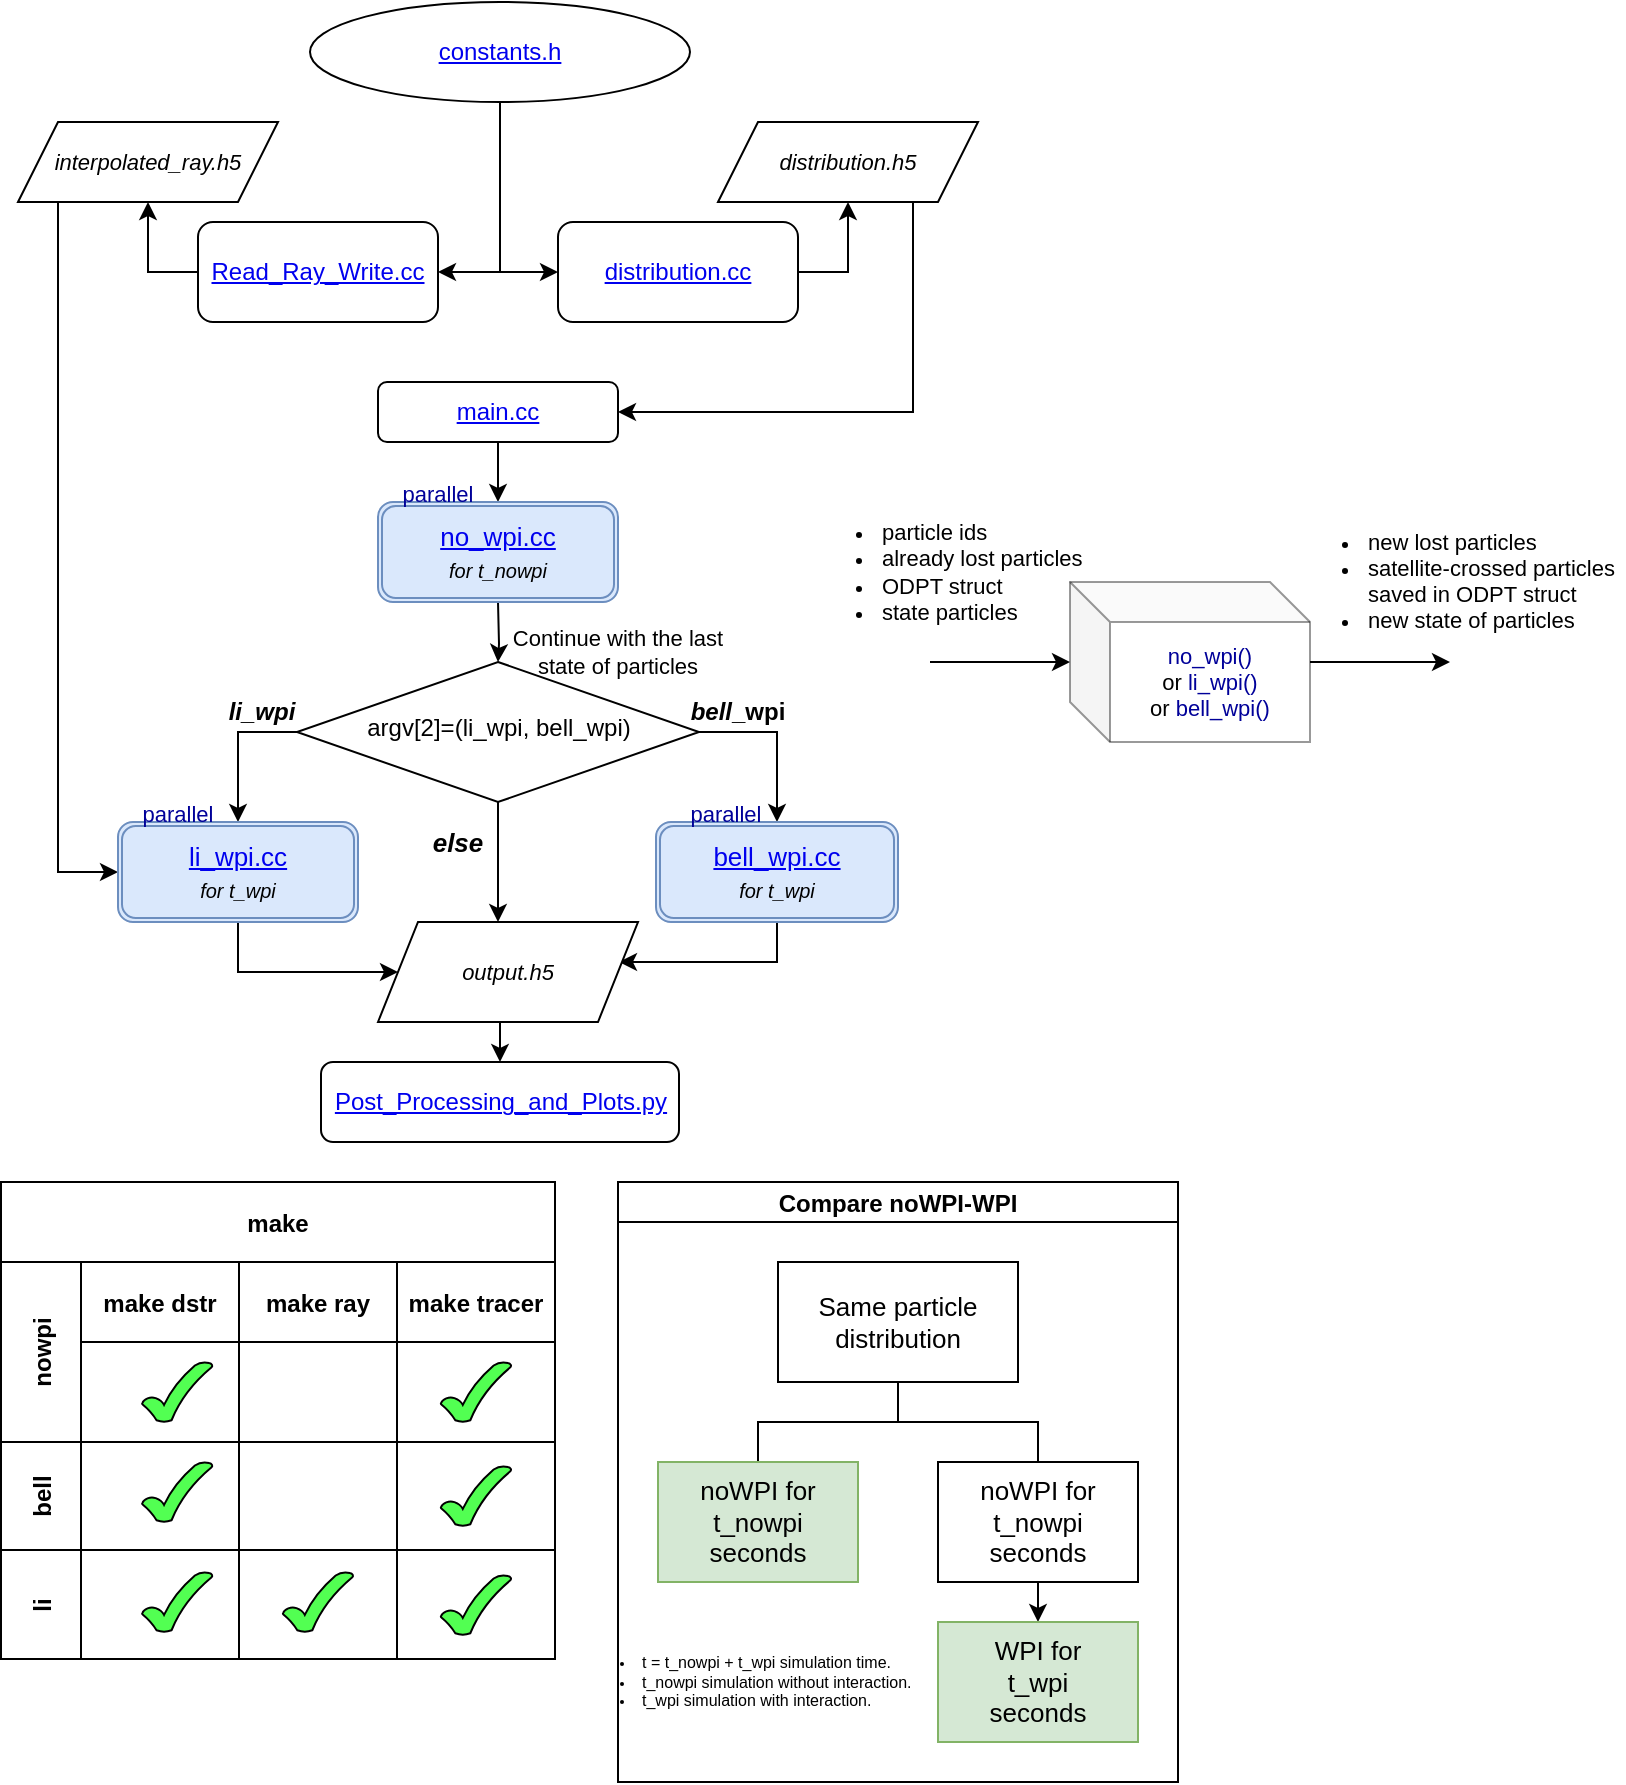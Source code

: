 <mxfile version="16.5.6" type="github"><diagram id="C5RBs43oDa-KdzZeNtuy" name="Page-1"><mxGraphModel dx="868" dy="426" grid="1" gridSize="10" guides="1" tooltips="1" connect="1" arrows="1" fold="1" page="1" pageScale="1" pageWidth="827" pageHeight="1169" math="0" shadow="0"><root><mxCell id="WIyWlLk6GJQsqaUBKTNV-0"/><mxCell id="WIyWlLk6GJQsqaUBKTNV-1" parent="WIyWlLk6GJQsqaUBKTNV-0"/><mxCell id="YKpsX4Ho8cr_-5MnQuur-56" style="edgeStyle=orthogonalEdgeStyle;rounded=0;orthogonalLoop=1;jettySize=auto;html=1;exitX=0;exitY=0.5;exitDx=0;exitDy=0;entryX=0.5;entryY=1;entryDx=0;entryDy=0;fontSize=11;" parent="WIyWlLk6GJQsqaUBKTNV-1" source="WIyWlLk6GJQsqaUBKTNV-3" target="YKpsX4Ho8cr_-5MnQuur-53" edge="1"><mxGeometry relative="1" as="geometry"/></mxCell><mxCell id="WIyWlLk6GJQsqaUBKTNV-3" value="&lt;a href=&quot;https://github.com/Vasichar11/Particle-Tracing-Earth/blob/main/Telescope/src/interpolation/Read_Ray_Write.cc&quot;&gt;Read_Ray_Write.cc&lt;/a&gt;" style="rounded=1;whiteSpace=wrap;html=1;fontSize=12;glass=0;strokeWidth=1;shadow=0;" parent="WIyWlLk6GJQsqaUBKTNV-1" vertex="1"><mxGeometry x="120" y="160" width="120" height="50" as="geometry"/></mxCell><mxCell id="YKpsX4Ho8cr_-5MnQuur-57" style="edgeStyle=orthogonalEdgeStyle;rounded=0;orthogonalLoop=1;jettySize=auto;html=1;exitX=1;exitY=0.5;exitDx=0;exitDy=0;entryX=0.5;entryY=1;entryDx=0;entryDy=0;fontSize=11;" parent="WIyWlLk6GJQsqaUBKTNV-1" source="WIyWlLk6GJQsqaUBKTNV-7" target="YKpsX4Ho8cr_-5MnQuur-55" edge="1"><mxGeometry relative="1" as="geometry"/></mxCell><mxCell id="WIyWlLk6GJQsqaUBKTNV-7" value="&lt;a href=&quot;https://github.com/Vasichar11/Particle-Tracing-Earth/blob/main/Telescope/src/distribution/distribution.cc&quot;&gt;distribution.cc&lt;/a&gt;" style="rounded=1;whiteSpace=wrap;html=1;fontSize=12;glass=0;strokeWidth=1;shadow=0;" parent="WIyWlLk6GJQsqaUBKTNV-1" vertex="1"><mxGeometry x="300" y="160" width="120" height="50" as="geometry"/></mxCell><mxCell id="YKpsX4Ho8cr_-5MnQuur-24" style="edgeStyle=orthogonalEdgeStyle;rounded=0;orthogonalLoop=1;jettySize=auto;html=1;exitX=0.5;exitY=1;exitDx=0;exitDy=0;entryX=0.5;entryY=0;entryDx=0;entryDy=0;" parent="WIyWlLk6GJQsqaUBKTNV-1" source="WIyWlLk6GJQsqaUBKTNV-11" edge="1"><mxGeometry relative="1" as="geometry"><mxPoint x="270" y="300" as="targetPoint"/></mxGeometry></mxCell><mxCell id="WIyWlLk6GJQsqaUBKTNV-11" value="&lt;a href=&quot;https://github.com/Vasichar11/Particle-Tracing-Earth/blob/main/Telescope/src/tracer/main.cc&quot;&gt;main.cc&lt;/a&gt;" style="rounded=1;whiteSpace=wrap;html=1;fontSize=12;glass=0;strokeWidth=1;shadow=0;" parent="WIyWlLk6GJQsqaUBKTNV-1" vertex="1"><mxGeometry x="210" y="240" width="120" height="30" as="geometry"/></mxCell><mxCell id="YKpsX4Ho8cr_-5MnQuur-46" style="edgeStyle=orthogonalEdgeStyle;rounded=0;orthogonalLoop=1;jettySize=auto;html=1;exitX=0.5;exitY=1;exitDx=0;exitDy=0;fontSize=12;" parent="WIyWlLk6GJQsqaUBKTNV-1" target="YKpsX4Ho8cr_-5MnQuur-4" edge="1"><mxGeometry relative="1" as="geometry"><mxPoint x="270" y="350" as="sourcePoint"/></mxGeometry></mxCell><mxCell id="j9RpM40QB2oZLk69nVbn-1" style="edgeStyle=orthogonalEdgeStyle;rounded=0;orthogonalLoop=1;jettySize=auto;html=1;exitX=0.5;exitY=1;exitDx=0;exitDy=0;fontSize=10;" parent="WIyWlLk6GJQsqaUBKTNV-1" source="YKpsX4Ho8cr_-5MnQuur-4" edge="1"><mxGeometry relative="1" as="geometry"><mxPoint x="270" y="510" as="targetPoint"/></mxGeometry></mxCell><mxCell id="j9RpM40QB2oZLk69nVbn-7" style="edgeStyle=orthogonalEdgeStyle;rounded=0;orthogonalLoop=1;jettySize=auto;html=1;exitX=1;exitY=0.5;exitDx=0;exitDy=0;entryX=0.5;entryY=0;entryDx=0;entryDy=0;fontSize=13;" parent="WIyWlLk6GJQsqaUBKTNV-1" source="YKpsX4Ho8cr_-5MnQuur-4" target="j9RpM40QB2oZLk69nVbn-3" edge="1"><mxGeometry relative="1" as="geometry"/></mxCell><mxCell id="j9RpM40QB2oZLk69nVbn-10" style="edgeStyle=orthogonalEdgeStyle;rounded=0;orthogonalLoop=1;jettySize=auto;html=1;exitX=0;exitY=0.5;exitDx=0;exitDy=0;entryX=0.5;entryY=0;entryDx=0;entryDy=0;fontSize=13;" parent="WIyWlLk6GJQsqaUBKTNV-1" source="YKpsX4Ho8cr_-5MnQuur-4" target="j9RpM40QB2oZLk69nVbn-8" edge="1"><mxGeometry relative="1" as="geometry"/></mxCell><mxCell id="YKpsX4Ho8cr_-5MnQuur-4" value="&lt;div&gt;argv[2]=(li_wpi, bell_wpi)&lt;br&gt;&lt;/div&gt;" style="rhombus;whiteSpace=wrap;html=1;shadow=0;fontFamily=Helvetica;fontSize=12;align=center;strokeWidth=1;spacing=6;spacingTop=-4;" parent="WIyWlLk6GJQsqaUBKTNV-1" vertex="1"><mxGeometry x="169.5" y="380" width="201" height="70" as="geometry"/></mxCell><mxCell id="YKpsX4Ho8cr_-5MnQuur-33" style="edgeStyle=orthogonalEdgeStyle;rounded=0;orthogonalLoop=1;jettySize=auto;html=1;exitX=0.5;exitY=1;exitDx=0;exitDy=0;entryX=0.5;entryY=0;entryDx=0;entryDy=0;" parent="WIyWlLk6GJQsqaUBKTNV-1" target="YKpsX4Ho8cr_-5MnQuur-29" edge="1"><mxGeometry relative="1" as="geometry"><mxPoint x="270" y="550" as="sourcePoint"/></mxGeometry></mxCell><mxCell id="YKpsX4Ho8cr_-5MnQuur-29" value="&lt;a href=&quot;https://github.com/Vasichar11/Particle-Tracing-Earth/blob/main/Telescope/Post_processing_and_Plots.py&quot;&gt;Post_Processing_and_Plots.py&lt;/a&gt;" style="rounded=1;whiteSpace=wrap;html=1;fontSize=12;glass=0;strokeWidth=1;shadow=0;" parent="WIyWlLk6GJQsqaUBKTNV-1" vertex="1"><mxGeometry x="181.5" y="580" width="179" height="40" as="geometry"/></mxCell><mxCell id="YKpsX4Ho8cr_-5MnQuur-38" value="&lt;b&gt;&lt;i&gt;bell&lt;/i&gt;_wpi&lt;/b&gt;" style="text;html=1;strokeColor=none;fillColor=none;align=center;verticalAlign=middle;whiteSpace=wrap;rounded=0;fontSize=12;" parent="WIyWlLk6GJQsqaUBKTNV-1" vertex="1"><mxGeometry x="360" y="390" width="60" height="30" as="geometry"/></mxCell><mxCell id="YKpsX4Ho8cr_-5MnQuur-39" value="&lt;i&gt;&lt;b&gt;li_wpi&lt;/b&gt;&lt;/i&gt;" style="text;html=1;strokeColor=none;fillColor=none;align=center;verticalAlign=middle;whiteSpace=wrap;rounded=0;fontSize=12;" parent="WIyWlLk6GJQsqaUBKTNV-1" vertex="1"><mxGeometry x="121.5" y="390" width="60" height="30" as="geometry"/></mxCell><mxCell id="YKpsX4Ho8cr_-5MnQuur-51" style="edgeStyle=orthogonalEdgeStyle;rounded=0;orthogonalLoop=1;jettySize=auto;html=1;exitX=0.5;exitY=1;exitDx=0;exitDy=0;entryX=0;entryY=0.5;entryDx=0;entryDy=0;fontSize=12;" parent="WIyWlLk6GJQsqaUBKTNV-1" source="YKpsX4Ho8cr_-5MnQuur-50" target="WIyWlLk6GJQsqaUBKTNV-7" edge="1"><mxGeometry relative="1" as="geometry"/></mxCell><mxCell id="j9RpM40QB2oZLk69nVbn-14" style="edgeStyle=orthogonalEdgeStyle;rounded=0;orthogonalLoop=1;jettySize=auto;html=1;exitX=0.5;exitY=1;exitDx=0;exitDy=0;entryX=1;entryY=0.5;entryDx=0;entryDy=0;fontSize=11;fontColor=#000099;" parent="WIyWlLk6GJQsqaUBKTNV-1" source="YKpsX4Ho8cr_-5MnQuur-50" target="WIyWlLk6GJQsqaUBKTNV-3" edge="1"><mxGeometry relative="1" as="geometry"/></mxCell><mxCell id="YKpsX4Ho8cr_-5MnQuur-50" value="&lt;a href=&quot;https://github.com/Vasichar11/Particle-Tracing-Earth/blob/main/Telescope/src/headers/constants.h&quot;&gt;constants.h&lt;/a&gt;" style="ellipse;whiteSpace=wrap;html=1;fontSize=12;" parent="WIyWlLk6GJQsqaUBKTNV-1" vertex="1"><mxGeometry x="176" y="50" width="190" height="50" as="geometry"/></mxCell><mxCell id="YKpsX4Ho8cr_-5MnQuur-65" style="edgeStyle=orthogonalEdgeStyle;rounded=0;orthogonalLoop=1;jettySize=auto;html=1;exitX=0.25;exitY=1;exitDx=0;exitDy=0;entryX=0;entryY=0.5;entryDx=0;entryDy=0;fontSize=11;" parent="WIyWlLk6GJQsqaUBKTNV-1" source="YKpsX4Ho8cr_-5MnQuur-53" target="j9RpM40QB2oZLk69nVbn-8" edge="1"><mxGeometry relative="1" as="geometry"><Array as="points"><mxPoint x="50" y="150"/><mxPoint x="50" y="485"/></Array><mxPoint x="70" y="460" as="targetPoint"/></mxGeometry></mxCell><mxCell id="YKpsX4Ho8cr_-5MnQuur-53" value="&lt;div style=&quot;font-size: 11px&quot;&gt;&lt;font style=&quot;font-size: 11px&quot;&gt;&lt;i&gt;interpolated_ray.h5 &lt;br&gt;&lt;/i&gt;&lt;/font&gt;&lt;/div&gt;" style="shape=parallelogram;perimeter=parallelogramPerimeter;whiteSpace=wrap;html=1;fixedSize=1;fontSize=12;" parent="WIyWlLk6GJQsqaUBKTNV-1" vertex="1"><mxGeometry x="30" y="110" width="130" height="40" as="geometry"/></mxCell><mxCell id="YKpsX4Ho8cr_-5MnQuur-58" style="edgeStyle=orthogonalEdgeStyle;rounded=0;orthogonalLoop=1;jettySize=auto;html=1;exitX=0.75;exitY=1;exitDx=0;exitDy=0;entryX=1;entryY=0.5;entryDx=0;entryDy=0;fontSize=11;" parent="WIyWlLk6GJQsqaUBKTNV-1" source="YKpsX4Ho8cr_-5MnQuur-55" target="WIyWlLk6GJQsqaUBKTNV-11" edge="1"><mxGeometry relative="1" as="geometry"/></mxCell><mxCell id="YKpsX4Ho8cr_-5MnQuur-55" value="&lt;div style=&quot;font-size: 11px&quot;&gt;&lt;font style=&quot;font-size: 11px&quot;&gt;&lt;i&gt;&lt;font style=&quot;font-size: 11px&quot;&gt;distribution.h5&lt;br&gt;&lt;/font&gt;&lt;/i&gt;&lt;/font&gt;&lt;/div&gt;" style="shape=parallelogram;perimeter=parallelogramPerimeter;whiteSpace=wrap;html=1;fixedSize=1;fontSize=12;" parent="WIyWlLk6GJQsqaUBKTNV-1" vertex="1"><mxGeometry x="380" y="110" width="130" height="40" as="geometry"/></mxCell><mxCell id="YKpsX4Ho8cr_-5MnQuur-64" value="Continue with the last state of particles" style="text;html=1;strokeColor=none;fillColor=none;align=center;verticalAlign=middle;whiteSpace=wrap;rounded=0;fontSize=11;" parent="WIyWlLk6GJQsqaUBKTNV-1" vertex="1"><mxGeometry x="270" y="360" width="120" height="30" as="geometry"/></mxCell><mxCell id="-YGpuqABr9hIoaa6Peu--0" value="make" style="shape=table;childLayout=tableLayout;startSize=40;collapsible=0;recursiveResize=0;expand=0;fontStyle=1;" parent="WIyWlLk6GJQsqaUBKTNV-1" vertex="1"><mxGeometry x="21.5" y="640" width="277" height="238.5" as="geometry"/></mxCell><mxCell id="-YGpuqABr9hIoaa6Peu--1" value="nowpi" style="shape=tableRow;horizontal=0;startSize=40;swimlaneHead=0;swimlaneBody=0;top=0;left=0;bottom=0;right=0;dropTarget=0;fillColor=none;collapsible=0;recursiveResize=0;expand=0;fontStyle=1;" parent="-YGpuqABr9hIoaa6Peu--0" vertex="1"><mxGeometry y="40" width="277" height="90" as="geometry"/></mxCell><mxCell id="-YGpuqABr9hIoaa6Peu--2" value="make dstr" style="swimlane;swimlaneHead=0;swimlaneBody=0;fontStyle=0;connectable=0;fillColor=none;startSize=40;collapsible=0;recursiveResize=0;expand=0;fontStyle=1;" parent="-YGpuqABr9hIoaa6Peu--1" vertex="1"><mxGeometry x="40" width="79" height="90" as="geometry"><mxRectangle width="79" height="90" as="alternateBounds"/></mxGeometry></mxCell><mxCell id="-YGpuqABr9hIoaa6Peu--19" value="" style="verticalLabelPosition=bottom;verticalAlign=top;html=1;shape=mxgraph.basic.tick;fillColor=#52FF52;" parent="-YGpuqABr9hIoaa6Peu--2" vertex="1"><mxGeometry x="30.53" y="50" width="35.19" height="30" as="geometry"/></mxCell><mxCell id="-YGpuqABr9hIoaa6Peu--3" value="make ray" style="swimlane;swimlaneHead=0;swimlaneBody=0;fontStyle=0;connectable=0;fillColor=none;startSize=40;collapsible=0;recursiveResize=0;expand=0;fontStyle=1;" parent="-YGpuqABr9hIoaa6Peu--1" vertex="1"><mxGeometry x="119" width="79" height="90" as="geometry"><mxRectangle width="79" height="90" as="alternateBounds"/></mxGeometry></mxCell><mxCell id="-YGpuqABr9hIoaa6Peu--4" value="make tracer" style="swimlane;swimlaneHead=0;swimlaneBody=0;fontStyle=0;connectable=0;fillColor=none;startSize=40;collapsible=0;recursiveResize=0;expand=0;fontStyle=1;" parent="-YGpuqABr9hIoaa6Peu--1" vertex="1"><mxGeometry x="198" width="79" height="90" as="geometry"><mxRectangle width="79" height="90" as="alternateBounds"/></mxGeometry></mxCell><mxCell id="-YGpuqABr9hIoaa6Peu--24" value="" style="verticalLabelPosition=bottom;verticalAlign=top;html=1;shape=mxgraph.basic.tick;fillColor=#52FF52;" parent="-YGpuqABr9hIoaa6Peu--4" vertex="1"><mxGeometry x="21.91" y="50" width="35.19" height="30" as="geometry"/></mxCell><mxCell id="-YGpuqABr9hIoaa6Peu--5" value="bell" style="shape=tableRow;horizontal=0;startSize=40;swimlaneHead=0;swimlaneBody=0;top=0;left=0;bottom=0;right=0;dropTarget=0;fillColor=none;collapsible=0;recursiveResize=0;expand=0;fontStyle=1;" parent="-YGpuqABr9hIoaa6Peu--0" vertex="1"><mxGeometry y="130" width="277" height="54" as="geometry"/></mxCell><mxCell id="-YGpuqABr9hIoaa6Peu--6" value="" style="swimlane;swimlaneHead=0;swimlaneBody=0;fontStyle=0;connectable=0;fillColor=none;startSize=0;collapsible=0;recursiveResize=0;expand=0;fontStyle=1;" parent="-YGpuqABr9hIoaa6Peu--5" vertex="1"><mxGeometry x="40" width="79" height="54" as="geometry"><mxRectangle width="79" height="54" as="alternateBounds"/></mxGeometry></mxCell><mxCell id="-YGpuqABr9hIoaa6Peu--21" value="" style="verticalLabelPosition=bottom;verticalAlign=top;html=1;shape=mxgraph.basic.tick;fillColor=#52FF52;" parent="-YGpuqABr9hIoaa6Peu--6" vertex="1"><mxGeometry x="30.53" y="10" width="35.19" height="30" as="geometry"/></mxCell><mxCell id="-YGpuqABr9hIoaa6Peu--7" value="" style="swimlane;swimlaneHead=0;swimlaneBody=0;fontStyle=0;connectable=0;fillColor=none;startSize=0;collapsible=0;recursiveResize=0;expand=0;fontStyle=1;" parent="-YGpuqABr9hIoaa6Peu--5" vertex="1"><mxGeometry x="119" width="79" height="54" as="geometry"><mxRectangle width="79" height="54" as="alternateBounds"/></mxGeometry></mxCell><mxCell id="-YGpuqABr9hIoaa6Peu--8" value="" style="swimlane;swimlaneHead=0;swimlaneBody=0;fontStyle=0;connectable=0;fillColor=none;startSize=0;collapsible=0;recursiveResize=0;expand=0;fontStyle=1;" parent="-YGpuqABr9hIoaa6Peu--5" vertex="1"><mxGeometry x="198" width="79" height="54" as="geometry"><mxRectangle width="79" height="54" as="alternateBounds"/></mxGeometry></mxCell><mxCell id="-YGpuqABr9hIoaa6Peu--23" value="" style="verticalLabelPosition=bottom;verticalAlign=top;html=1;shape=mxgraph.basic.tick;fillColor=#52FF52;" parent="-YGpuqABr9hIoaa6Peu--8" vertex="1"><mxGeometry x="21.91" y="12" width="35.19" height="30" as="geometry"/></mxCell><mxCell id="-YGpuqABr9hIoaa6Peu--9" value="li" style="shape=tableRow;horizontal=0;startSize=40;swimlaneHead=0;swimlaneBody=0;top=0;left=0;bottom=0;right=0;dropTarget=0;fillColor=none;collapsible=0;recursiveResize=0;expand=0;fontStyle=1;" parent="-YGpuqABr9hIoaa6Peu--0" vertex="1"><mxGeometry y="184" width="277" height="55" as="geometry"/></mxCell><mxCell id="-YGpuqABr9hIoaa6Peu--10" value="" style="swimlane;swimlaneHead=0;swimlaneBody=0;fontStyle=0;connectable=0;fillColor=none;startSize=0;collapsible=0;recursiveResize=0;expand=0;fontStyle=1;" parent="-YGpuqABr9hIoaa6Peu--9" vertex="1"><mxGeometry x="40" width="79" height="55" as="geometry"><mxRectangle width="79" height="55" as="alternateBounds"/></mxGeometry></mxCell><mxCell id="-YGpuqABr9hIoaa6Peu--20" value="" style="verticalLabelPosition=bottom;verticalAlign=top;html=1;shape=mxgraph.basic.tick;fillColor=#52FF52;" parent="-YGpuqABr9hIoaa6Peu--10" vertex="1"><mxGeometry x="30.53" y="11" width="35.19" height="30" as="geometry"/></mxCell><mxCell id="-YGpuqABr9hIoaa6Peu--11" value="" style="swimlane;swimlaneHead=0;swimlaneBody=0;fontStyle=0;connectable=0;fillColor=none;startSize=0;collapsible=0;recursiveResize=0;expand=0;fontStyle=1;" parent="-YGpuqABr9hIoaa6Peu--9" vertex="1"><mxGeometry x="119" width="79" height="55" as="geometry"><mxRectangle width="79" height="55" as="alternateBounds"/></mxGeometry></mxCell><mxCell id="-YGpuqABr9hIoaa6Peu--25" value="" style="verticalLabelPosition=bottom;verticalAlign=top;html=1;shape=mxgraph.basic.tick;fillColor=#52FF52;" parent="-YGpuqABr9hIoaa6Peu--11" vertex="1"><mxGeometry x="21.91" y="11" width="35.19" height="30" as="geometry"/></mxCell><mxCell id="-YGpuqABr9hIoaa6Peu--12" value="" style="swimlane;swimlaneHead=0;swimlaneBody=0;fontStyle=0;connectable=0;fillColor=none;startSize=0;collapsible=0;recursiveResize=0;expand=0;fontStyle=1;" parent="-YGpuqABr9hIoaa6Peu--9" vertex="1"><mxGeometry x="198" width="79" height="55" as="geometry"><mxRectangle width="79" height="55" as="alternateBounds"/></mxGeometry></mxCell><mxCell id="-YGpuqABr9hIoaa6Peu--22" value="" style="verticalLabelPosition=bottom;verticalAlign=top;html=1;shape=mxgraph.basic.tick;fillColor=#52FF52;" parent="-YGpuqABr9hIoaa6Peu--12" vertex="1"><mxGeometry x="21.91" y="12.5" width="35.19" height="30" as="geometry"/></mxCell><mxCell id="-YGpuqABr9hIoaa6Peu--100" value="&lt;ul&gt;&lt;li&gt;&lt;br&gt;&lt;/li&gt;&lt;/ul&gt;" style="text;strokeColor=none;fillColor=none;html=1;whiteSpace=wrap;verticalAlign=middle;overflow=hidden;" parent="WIyWlLk6GJQsqaUBKTNV-1" vertex="1"><mxGeometry x="436" y="655" width="100" height="80" as="geometry"/></mxCell><mxCell id="-YGpuqABr9hIoaa6Peu--101" value="Compare noWPI-WPI" style="swimlane;startSize=20;horizontal=1;containerType=tree;newEdgeStyle={&quot;edgeStyle&quot;:&quot;elbowEdgeStyle&quot;,&quot;startArrow&quot;:&quot;none&quot;,&quot;endArrow&quot;:&quot;none&quot;};fillColor=#FFFFFF;" parent="WIyWlLk6GJQsqaUBKTNV-1" vertex="1"><mxGeometry x="330" y="640" width="280" height="300" as="geometry"/></mxCell><mxCell id="-YGpuqABr9hIoaa6Peu--102" value="" style="edgeStyle=elbowEdgeStyle;elbow=vertical;startArrow=none;endArrow=none;rounded=0;" parent="-YGpuqABr9hIoaa6Peu--101" source="-YGpuqABr9hIoaa6Peu--104" target="-YGpuqABr9hIoaa6Peu--105" edge="1"><mxGeometry relative="1" as="geometry"/></mxCell><mxCell id="-YGpuqABr9hIoaa6Peu--103" value="" style="edgeStyle=elbowEdgeStyle;elbow=vertical;startArrow=none;endArrow=none;rounded=0;" parent="-YGpuqABr9hIoaa6Peu--101" source="-YGpuqABr9hIoaa6Peu--104" target="-YGpuqABr9hIoaa6Peu--106" edge="1"><mxGeometry relative="1" as="geometry"/></mxCell><UserObject label="&lt;font style=&quot;font-size: 13px&quot;&gt;Same particle distribution&lt;/font&gt;" treeRoot="1" id="-YGpuqABr9hIoaa6Peu--104"><mxCell style="whiteSpace=wrap;html=1;align=center;treeFolding=1;treeMoving=1;newEdgeStyle={&quot;edgeStyle&quot;:&quot;elbowEdgeStyle&quot;,&quot;startArrow&quot;:&quot;none&quot;,&quot;endArrow&quot;:&quot;none&quot;};fillColor=#FFFFFF;" parent="-YGpuqABr9hIoaa6Peu--101" vertex="1"><mxGeometry x="80" y="40" width="120" height="60" as="geometry"/></mxCell></UserObject><mxCell id="-YGpuqABr9hIoaa6Peu--105" value="&lt;div style=&quot;font-size: 13px&quot;&gt;&lt;font style=&quot;font-size: 13px&quot;&gt;noWPI for &lt;br&gt;&lt;/font&gt;&lt;/div&gt;&lt;div style=&quot;font-size: 13px&quot;&gt;&lt;font style=&quot;font-size: 13px&quot;&gt;t_nowpi &lt;br&gt;&lt;/font&gt;&lt;/div&gt;&lt;div style=&quot;font-size: 13px&quot;&gt;&lt;font style=&quot;font-size: 13px&quot;&gt;seconds&lt;br&gt;&lt;/font&gt;&lt;/div&gt;" style="whiteSpace=wrap;html=1;align=center;verticalAlign=middle;treeFolding=1;treeMoving=1;newEdgeStyle={&quot;edgeStyle&quot;:&quot;elbowEdgeStyle&quot;,&quot;startArrow&quot;:&quot;none&quot;,&quot;endArrow&quot;:&quot;none&quot;};fillColor=#d5e8d4;strokeColor=#82b366;" parent="-YGpuqABr9hIoaa6Peu--101" vertex="1"><mxGeometry x="20" y="140" width="100" height="60" as="geometry"/></mxCell><mxCell id="-YGpuqABr9hIoaa6Peu--108" style="edgeStyle=orthogonalEdgeStyle;rounded=0;orthogonalLoop=1;jettySize=auto;html=1;exitX=0.5;exitY=1;exitDx=0;exitDy=0;entryX=0.5;entryY=0;entryDx=0;entryDy=0;fontSize=13;" parent="-YGpuqABr9hIoaa6Peu--101" source="-YGpuqABr9hIoaa6Peu--106" target="-YGpuqABr9hIoaa6Peu--107" edge="1"><mxGeometry relative="1" as="geometry"/></mxCell><mxCell id="-YGpuqABr9hIoaa6Peu--106" value="&lt;div style=&quot;font-size: 13px&quot;&gt;&lt;font style=&quot;font-size: 13px&quot;&gt;noWPI for &lt;br&gt;&lt;/font&gt;&lt;/div&gt;&lt;div style=&quot;font-size: 13px&quot;&gt;&lt;font style=&quot;font-size: 13px&quot;&gt;t_nowpi &lt;br&gt;&lt;/font&gt;&lt;/div&gt;&lt;div style=&quot;font-size: 13px&quot;&gt;&lt;font style=&quot;font-size: 13px&quot;&gt;seconds&lt;/font&gt;&lt;/div&gt;" style="whiteSpace=wrap;html=1;align=center;verticalAlign=middle;treeFolding=1;treeMoving=1;newEdgeStyle={&quot;edgeStyle&quot;:&quot;elbowEdgeStyle&quot;,&quot;startArrow&quot;:&quot;none&quot;,&quot;endArrow&quot;:&quot;none&quot;};fillColor=#FFFFFF;" parent="-YGpuqABr9hIoaa6Peu--101" vertex="1"><mxGeometry x="160" y="140" width="100" height="60" as="geometry"/></mxCell><mxCell id="-YGpuqABr9hIoaa6Peu--107" value="&lt;div style=&quot;font-size: 13px&quot;&gt;&lt;font style=&quot;font-size: 13px&quot;&gt;WPI for&lt;/font&gt;&lt;/div&gt;&lt;div style=&quot;font-size: 13px&quot;&gt;&lt;font style=&quot;font-size: 13px&quot;&gt;t_wpi &lt;br&gt;&lt;/font&gt;&lt;/div&gt;&lt;div style=&quot;font-size: 13px&quot;&gt;&lt;font style=&quot;font-size: 13px&quot;&gt;seconds&lt;br&gt;&lt;/font&gt;&lt;/div&gt;" style="whiteSpace=wrap;html=1;align=center;verticalAlign=middle;treeFolding=1;treeMoving=1;newEdgeStyle={&quot;edgeStyle&quot;:&quot;elbowEdgeStyle&quot;,&quot;startArrow&quot;:&quot;none&quot;,&quot;endArrow&quot;:&quot;none&quot;};fillColor=#d5e8d4;strokeColor=#82b366;" parent="-YGpuqABr9hIoaa6Peu--101" vertex="1"><mxGeometry x="160" y="220" width="100" height="60" as="geometry"/></mxCell><mxCell id="-YGpuqABr9hIoaa6Peu--109" value="&lt;ul style=&quot;font-size: 8px&quot;&gt;&lt;li&gt;&lt;font style=&quot;font-size: 8px&quot;&gt;t = t_nowpi + t_wpi simulation time.&lt;br&gt;&lt;/font&gt;&lt;/li&gt;&lt;li&gt;&lt;font style=&quot;font-size: 8px&quot;&gt;t_nowpi simulation without interaction.&lt;br&gt;&lt;/font&gt;&lt;/li&gt;&lt;li&gt;&lt;font style=&quot;font-size: 8px&quot;&gt;t_wpi simulation with interaction.&lt;br&gt;&lt;/font&gt;&lt;/li&gt;&lt;/ul&gt;" style="text;strokeColor=none;fillColor=none;html=1;whiteSpace=wrap;verticalAlign=middle;overflow=hidden;fontSize=13;" parent="-YGpuqABr9hIoaa6Peu--101" vertex="1"><mxGeometry x="-30" y="205" width="200" height="90" as="geometry"/></mxCell><mxCell id="j9RpM40QB2oZLk69nVbn-2" value="&lt;font style=&quot;font-size: 13px&quot;&gt;&lt;i&gt;&lt;b&gt;else&lt;/b&gt;&lt;/i&gt;&lt;/font&gt;" style="text;html=1;strokeColor=none;fillColor=none;align=center;verticalAlign=middle;whiteSpace=wrap;rounded=0;fontSize=12;" parent="WIyWlLk6GJQsqaUBKTNV-1" vertex="1"><mxGeometry x="220" y="455" width="60" height="30" as="geometry"/></mxCell><mxCell id="j9RpM40QB2oZLk69nVbn-11" style="edgeStyle=orthogonalEdgeStyle;rounded=0;orthogonalLoop=1;jettySize=auto;html=1;exitX=0.5;exitY=1;exitDx=0;exitDy=0;entryX=1;entryY=0.5;entryDx=0;entryDy=0;fontSize=13;" parent="WIyWlLk6GJQsqaUBKTNV-1" source="j9RpM40QB2oZLk69nVbn-3" edge="1"><mxGeometry relative="1" as="geometry"><mxPoint x="330" y="530" as="targetPoint"/></mxGeometry></mxCell><mxCell id="j9RpM40QB2oZLk69nVbn-3" value="&lt;div&gt;&lt;a href=&quot;https://github.com/Vasichar11/Particle-Tracing-Earth/blob/main/Telescope/src/tracer/bell_wpi.cc&quot;&gt;bell_wpi.cc&lt;/a&gt;&lt;/div&gt;&lt;div&gt;&lt;font style=&quot;font-size: 10px&quot;&gt;&lt;i&gt;for t_wpi&lt;/i&gt;&lt;/font&gt;&lt;/div&gt;" style="shape=ext;double=1;rounded=1;whiteSpace=wrap;html=1;fontSize=13;fillColor=#dae8fc;strokeColor=#6c8ebf;" parent="WIyWlLk6GJQsqaUBKTNV-1" vertex="1"><mxGeometry x="349" y="460" width="121" height="50" as="geometry"/></mxCell><mxCell id="j9RpM40QB2oZLk69nVbn-9" style="edgeStyle=orthogonalEdgeStyle;rounded=0;orthogonalLoop=1;jettySize=auto;html=1;exitX=0.5;exitY=1;exitDx=0;exitDy=0;entryX=0;entryY=0.5;entryDx=0;entryDy=0;fontSize=13;" parent="WIyWlLk6GJQsqaUBKTNV-1" source="j9RpM40QB2oZLk69nVbn-8" target="j9RpM40QB2oZLk69nVbn-17" edge="1"><mxGeometry relative="1" as="geometry"><mxPoint x="210" y="530" as="targetPoint"/></mxGeometry></mxCell><mxCell id="j9RpM40QB2oZLk69nVbn-8" value="&lt;div&gt;&lt;a href=&quot;https://github.com/Vasichar11/Particle-Tracing-Earth/blob/main/Telescope/src/tracer/li_wpi.cc&quot;&gt;li_wpi.cc&lt;/a&gt;&lt;/div&gt;&lt;div&gt;&lt;font style=&quot;font-size: 10px&quot;&gt;&lt;i&gt;for t_wpi&lt;/i&gt;&lt;/font&gt;&lt;/div&gt;" style="shape=ext;double=1;rounded=1;whiteSpace=wrap;html=1;fontSize=13;fillColor=#dae8fc;strokeColor=#6c8ebf;" parent="WIyWlLk6GJQsqaUBKTNV-1" vertex="1"><mxGeometry x="80" y="460" width="120" height="50" as="geometry"/></mxCell><mxCell id="j9RpM40QB2oZLk69nVbn-12" value="&lt;font style=&quot;font-size: 11px&quot; color=&quot;#000099&quot;&gt;parallel&lt;/font&gt;" style="text;html=1;strokeColor=none;fillColor=none;align=center;verticalAlign=middle;whiteSpace=wrap;rounded=0;fontSize=13;opacity=40;" parent="WIyWlLk6GJQsqaUBKTNV-1" vertex="1"><mxGeometry x="354" y="440" width="60" height="30" as="geometry"/></mxCell><mxCell id="j9RpM40QB2oZLk69nVbn-13" value="&lt;font style=&quot;font-size: 11px&quot; color=&quot;#000099&quot;&gt;parallel&lt;/font&gt;" style="text;html=1;strokeColor=none;fillColor=none;align=center;verticalAlign=middle;whiteSpace=wrap;rounded=0;fontSize=13;opacity=40;" parent="WIyWlLk6GJQsqaUBKTNV-1" vertex="1"><mxGeometry x="80" y="440" width="60" height="30" as="geometry"/></mxCell><mxCell id="j9RpM40QB2oZLk69nVbn-15" value="&lt;div&gt;&lt;a href=&quot;https://github.com/Vasichar11/Particle-Tracing-Earth/blob/main/Telescope/src/tracer/no_wpi.cc&quot;&gt;no_wpi.cc&lt;/a&gt;&lt;/div&gt;&lt;div&gt;&lt;font style=&quot;font-size: 10px&quot;&gt;&lt;i&gt;for t_nowpi&lt;/i&gt;&lt;/font&gt;&lt;/div&gt;" style="shape=ext;double=1;rounded=1;whiteSpace=wrap;html=1;fontSize=13;fillColor=#dae8fc;strokeColor=#6c8ebf;" parent="WIyWlLk6GJQsqaUBKTNV-1" vertex="1"><mxGeometry x="210" y="300" width="120" height="50" as="geometry"/></mxCell><mxCell id="j9RpM40QB2oZLk69nVbn-16" value="&lt;font style=&quot;font-size: 11px&quot; color=&quot;#000099&quot;&gt;parallel&lt;/font&gt;" style="text;html=1;strokeColor=none;fillColor=none;align=center;verticalAlign=middle;whiteSpace=wrap;rounded=0;fontSize=13;opacity=40;" parent="WIyWlLk6GJQsqaUBKTNV-1" vertex="1"><mxGeometry x="210" y="280" width="60" height="30" as="geometry"/></mxCell><mxCell id="j9RpM40QB2oZLk69nVbn-17" value="&lt;div style=&quot;font-size: 11px&quot;&gt;&lt;font style=&quot;font-size: 11px&quot;&gt;&lt;i&gt;&lt;font style=&quot;font-size: 11px&quot;&gt;output.h5&lt;br&gt;&lt;/font&gt;&lt;/i&gt;&lt;/font&gt;&lt;/div&gt;" style="shape=parallelogram;perimeter=parallelogramPerimeter;whiteSpace=wrap;html=1;fixedSize=1;fontSize=12;" parent="WIyWlLk6GJQsqaUBKTNV-1" vertex="1"><mxGeometry x="210" y="510" width="130" height="50" as="geometry"/></mxCell><mxCell id="j9RpM40QB2oZLk69nVbn-23" value="&lt;div&gt;no_wpi()&lt;/div&gt;&lt;div&gt;&lt;font color=&quot;#000000&quot;&gt;or&lt;/font&gt; li_wpi()&lt;/div&gt;&lt;div&gt;&lt;font color=&quot;#000000&quot;&gt;or&lt;/font&gt; bell_wpi()&lt;/div&gt;" style="shape=cube;whiteSpace=wrap;html=1;boundedLbl=1;backgroundOutline=1;darkOpacity=0.05;darkOpacity2=0.1;fontSize=11;fontColor=#000099;opacity=40;" parent="WIyWlLk6GJQsqaUBKTNV-1" vertex="1"><mxGeometry x="556" y="340" width="120" height="80" as="geometry"/></mxCell><mxCell id="j9RpM40QB2oZLk69nVbn-24" value="" style="endArrow=classic;html=1;rounded=0;fontSize=11;fontColor=#000000;" parent="WIyWlLk6GJQsqaUBKTNV-1" target="j9RpM40QB2oZLk69nVbn-23" edge="1"><mxGeometry width="50" height="50" relative="1" as="geometry"><mxPoint x="486" y="380" as="sourcePoint"/><mxPoint x="466" y="360" as="targetPoint"/><Array as="points"/></mxGeometry></mxCell><mxCell id="j9RpM40QB2oZLk69nVbn-25" value="" style="endArrow=classic;html=1;rounded=0;fontSize=11;fontColor=#000000;" parent="WIyWlLk6GJQsqaUBKTNV-1" edge="1"><mxGeometry width="50" height="50" relative="1" as="geometry"><mxPoint x="676" y="380" as="sourcePoint"/><mxPoint x="746" y="380" as="targetPoint"/><Array as="points"/></mxGeometry></mxCell><mxCell id="j9RpM40QB2oZLk69nVbn-27" value="&lt;ul&gt;&lt;li&gt;particle ids&lt;br&gt;&lt;/li&gt;&lt;li&gt;already lost particles&lt;br&gt;&lt;/li&gt;&lt;li&gt;ODPT struct&lt;br&gt;&lt;/li&gt;&lt;li&gt;state particles&lt;br&gt;&lt;/li&gt;&lt;/ul&gt;" style="text;strokeColor=none;fillColor=none;html=1;whiteSpace=wrap;verticalAlign=middle;overflow=hidden;fontSize=11;fontColor=#000000;opacity=40;" parent="WIyWlLk6GJQsqaUBKTNV-1" vertex="1"><mxGeometry x="420" y="290" width="160" height="90" as="geometry"/></mxCell><mxCell id="j9RpM40QB2oZLk69nVbn-28" value="&lt;br&gt;&lt;ul&gt;&lt;li&gt;new lost particles&lt;br&gt;&lt;/li&gt;&lt;li&gt;satellite-crossed particles saved in ODPT struct&lt;br&gt;&lt;/li&gt;&lt;li&gt;new state of particles&lt;br&gt;&lt;/li&gt;&lt;/ul&gt;" style="text;strokeColor=none;fillColor=none;html=1;whiteSpace=wrap;verticalAlign=middle;overflow=hidden;fontSize=11;fontColor=#000000;opacity=40;" parent="WIyWlLk6GJQsqaUBKTNV-1" vertex="1"><mxGeometry x="663" y="285" width="170" height="95" as="geometry"/></mxCell></root></mxGraphModel></diagram></mxfile>